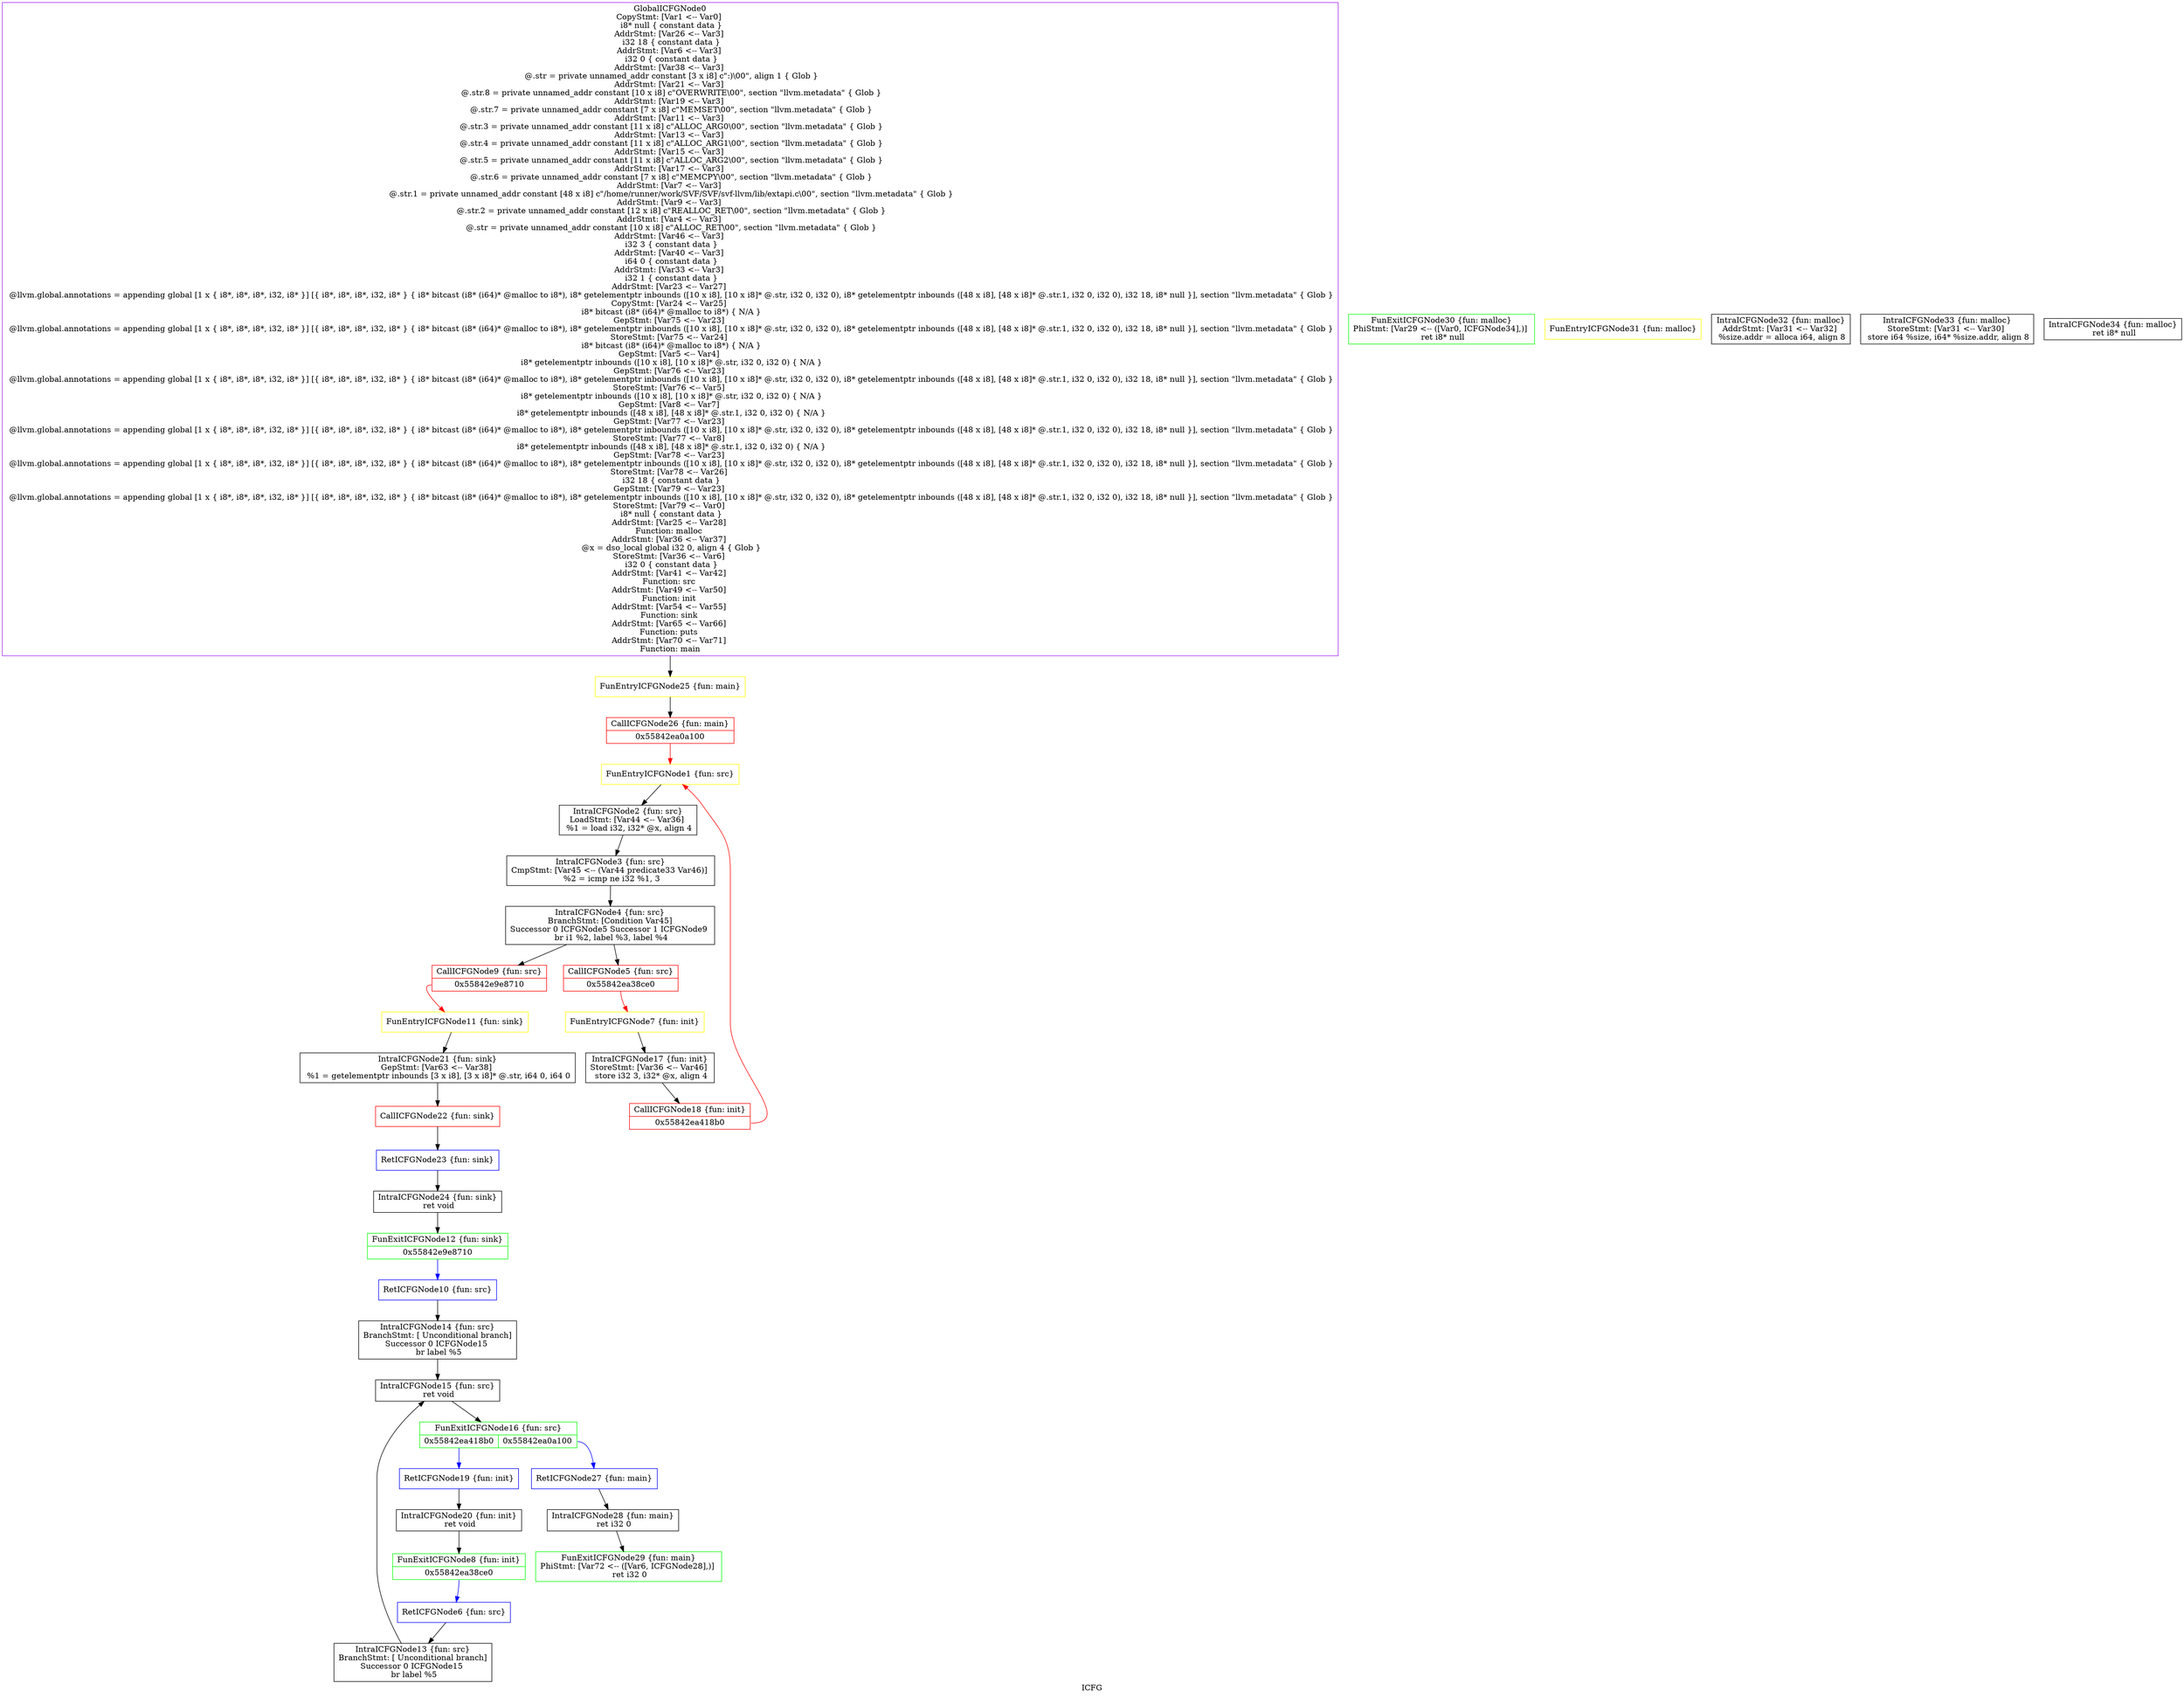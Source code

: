 digraph "ICFG" {
	label="ICFG";

	Node0x55842ea03300 [shape=record,color=purple,label="{GlobalICFGNode0\nCopyStmt: [Var1 \<-- Var0]  \n i8* null \{ constant data \}\nAddrStmt: [Var26 \<-- Var3]  \n i32 18 \{ constant data \}\nAddrStmt: [Var6 \<-- Var3]  \n i32 0 \{ constant data \}\nAddrStmt: [Var38 \<-- Var3]  \n @.str = private unnamed_addr constant [3 x i8] c\":)\\00\", align 1 \{ Glob  \}\nAddrStmt: [Var21 \<-- Var3]  \n @.str.8 = private unnamed_addr constant [10 x i8] c\"OVERWRITE\\00\", section \"llvm.metadata\" \{ Glob  \}\nAddrStmt: [Var19 \<-- Var3]  \n @.str.7 = private unnamed_addr constant [7 x i8] c\"MEMSET\\00\", section \"llvm.metadata\" \{ Glob  \}\nAddrStmt: [Var11 \<-- Var3]  \n @.str.3 = private unnamed_addr constant [11 x i8] c\"ALLOC_ARG0\\00\", section \"llvm.metadata\" \{ Glob  \}\nAddrStmt: [Var13 \<-- Var3]  \n @.str.4 = private unnamed_addr constant [11 x i8] c\"ALLOC_ARG1\\00\", section \"llvm.metadata\" \{ Glob  \}\nAddrStmt: [Var15 \<-- Var3]  \n @.str.5 = private unnamed_addr constant [11 x i8] c\"ALLOC_ARG2\\00\", section \"llvm.metadata\" \{ Glob  \}\nAddrStmt: [Var17 \<-- Var3]  \n @.str.6 = private unnamed_addr constant [7 x i8] c\"MEMCPY\\00\", section \"llvm.metadata\" \{ Glob  \}\nAddrStmt: [Var7 \<-- Var3]  \n @.str.1 = private unnamed_addr constant [48 x i8] c\"/home/runner/work/SVF/SVF/svf-llvm/lib/extapi.c\\00\", section \"llvm.metadata\" \{ Glob  \}\nAddrStmt: [Var9 \<-- Var3]  \n @.str.2 = private unnamed_addr constant [12 x i8] c\"REALLOC_RET\\00\", section \"llvm.metadata\" \{ Glob  \}\nAddrStmt: [Var4 \<-- Var3]  \n @.str = private unnamed_addr constant [10 x i8] c\"ALLOC_RET\\00\", section \"llvm.metadata\" \{ Glob  \}\nAddrStmt: [Var46 \<-- Var3]  \n i32 3 \{ constant data \}\nAddrStmt: [Var40 \<-- Var3]  \n i64 0 \{ constant data \}\nAddrStmt: [Var33 \<-- Var3]  \n i32 1 \{ constant data \}\nAddrStmt: [Var23 \<-- Var27]  \n @llvm.global.annotations = appending global [1 x \{ i8*, i8*, i8*, i32, i8* \}] [\{ i8*, i8*, i8*, i32, i8* \} \{ i8* bitcast (i8* (i64)* @malloc to i8*), i8* getelementptr inbounds ([10 x i8], [10 x i8]* @.str, i32 0, i32 0), i8* getelementptr inbounds ([48 x i8], [48 x i8]* @.str.1, i32 0, i32 0), i32 18, i8* null \}], section \"llvm.metadata\" \{ Glob  \}\nCopyStmt: [Var24 \<-- Var25]  \n i8* bitcast (i8* (i64)* @malloc to i8*) \{ N/A \}\nGepStmt: [Var75 \<-- Var23]  \n @llvm.global.annotations = appending global [1 x \{ i8*, i8*, i8*, i32, i8* \}] [\{ i8*, i8*, i8*, i32, i8* \} \{ i8* bitcast (i8* (i64)* @malloc to i8*), i8* getelementptr inbounds ([10 x i8], [10 x i8]* @.str, i32 0, i32 0), i8* getelementptr inbounds ([48 x i8], [48 x i8]* @.str.1, i32 0, i32 0), i32 18, i8* null \}], section \"llvm.metadata\" \{ Glob  \}\nStoreStmt: [Var75 \<-- Var24]  \n i8* bitcast (i8* (i64)* @malloc to i8*) \{ N/A \}\nGepStmt: [Var5 \<-- Var4]  \n i8* getelementptr inbounds ([10 x i8], [10 x i8]* @.str, i32 0, i32 0) \{ N/A \}\nGepStmt: [Var76 \<-- Var23]  \n @llvm.global.annotations = appending global [1 x \{ i8*, i8*, i8*, i32, i8* \}] [\{ i8*, i8*, i8*, i32, i8* \} \{ i8* bitcast (i8* (i64)* @malloc to i8*), i8* getelementptr inbounds ([10 x i8], [10 x i8]* @.str, i32 0, i32 0), i8* getelementptr inbounds ([48 x i8], [48 x i8]* @.str.1, i32 0, i32 0), i32 18, i8* null \}], section \"llvm.metadata\" \{ Glob  \}\nStoreStmt: [Var76 \<-- Var5]  \n i8* getelementptr inbounds ([10 x i8], [10 x i8]* @.str, i32 0, i32 0) \{ N/A \}\nGepStmt: [Var8 \<-- Var7]  \n i8* getelementptr inbounds ([48 x i8], [48 x i8]* @.str.1, i32 0, i32 0) \{ N/A \}\nGepStmt: [Var77 \<-- Var23]  \n @llvm.global.annotations = appending global [1 x \{ i8*, i8*, i8*, i32, i8* \}] [\{ i8*, i8*, i8*, i32, i8* \} \{ i8* bitcast (i8* (i64)* @malloc to i8*), i8* getelementptr inbounds ([10 x i8], [10 x i8]* @.str, i32 0, i32 0), i8* getelementptr inbounds ([48 x i8], [48 x i8]* @.str.1, i32 0, i32 0), i32 18, i8* null \}], section \"llvm.metadata\" \{ Glob  \}\nStoreStmt: [Var77 \<-- Var8]  \n i8* getelementptr inbounds ([48 x i8], [48 x i8]* @.str.1, i32 0, i32 0) \{ N/A \}\nGepStmt: [Var78 \<-- Var23]  \n @llvm.global.annotations = appending global [1 x \{ i8*, i8*, i8*, i32, i8* \}] [\{ i8*, i8*, i8*, i32, i8* \} \{ i8* bitcast (i8* (i64)* @malloc to i8*), i8* getelementptr inbounds ([10 x i8], [10 x i8]* @.str, i32 0, i32 0), i8* getelementptr inbounds ([48 x i8], [48 x i8]* @.str.1, i32 0, i32 0), i32 18, i8* null \}], section \"llvm.metadata\" \{ Glob  \}\nStoreStmt: [Var78 \<-- Var26]  \n i32 18 \{ constant data \}\nGepStmt: [Var79 \<-- Var23]  \n @llvm.global.annotations = appending global [1 x \{ i8*, i8*, i8*, i32, i8* \}] [\{ i8*, i8*, i8*, i32, i8* \} \{ i8* bitcast (i8* (i64)* @malloc to i8*), i8* getelementptr inbounds ([10 x i8], [10 x i8]* @.str, i32 0, i32 0), i8* getelementptr inbounds ([48 x i8], [48 x i8]* @.str.1, i32 0, i32 0), i32 18, i8* null \}], section \"llvm.metadata\" \{ Glob  \}\nStoreStmt: [Var79 \<-- Var0]  \n i8* null \{ constant data \}\nAddrStmt: [Var25 \<-- Var28]  \nFunction: malloc \nAddrStmt: [Var36 \<-- Var37]  \n @x = dso_local global i32 0, align 4 \{ Glob  \}\nStoreStmt: [Var36 \<-- Var6]  \n i32 0 \{ constant data \}\nAddrStmt: [Var41 \<-- Var42]  \nFunction: src \nAddrStmt: [Var49 \<-- Var50]  \nFunction: init \nAddrStmt: [Var54 \<-- Var55]  \nFunction: sink \nAddrStmt: [Var65 \<-- Var66]  \nFunction: puts \nAddrStmt: [Var70 \<-- Var71]  \nFunction: main }"];
	Node0x55842ea03300 -> Node0x55842ea540f0[style=solid];
	Node0x55842ea14040 [shape=record,color=yellow,label="{FunEntryICFGNode1 \{fun: src\}}"];
	Node0x55842ea14040 -> Node0x55842ea45d60[style=solid];
	Node0x55842ea45d60 [shape=record,color=black,label="{IntraICFGNode2 \{fun: src\}\nLoadStmt: [Var44 \<-- Var36]  \n   %1 = load i32, i32* @x, align 4 }"];
	Node0x55842ea45d60 -> Node0x55842ea42440[style=solid];
	Node0x55842ea42440 [shape=record,color=black,label="{IntraICFGNode3 \{fun: src\}\nCmpStmt: [Var45 \<-- (Var44 predicate33 Var46)]  \n   %2 = icmp ne i32 %1, 3 }"];
	Node0x55842ea42440 -> Node0x55842ea43000[style=solid];
	Node0x55842ea43000 [shape=record,color=black,label="{IntraICFGNode4 \{fun: src\}\nBranchStmt: [Condition Var45]\nSuccessor 0 ICFGNode5   Successor 1 ICFGNode9   \n   br i1 %2, label %3, label %4 }"];
	Node0x55842ea43000 -> Node0x55842ea1eea0[style=solid];
	Node0x55842ea43000 -> Node0x55842ea52770[style=solid];
	Node0x55842ea1eea0 [shape=record,color=red,label="{CallICFGNode5 \{fun: src\}|{<s0>0x55842ea38ce0}}"];
	Node0x55842ea1eea0:s0 -> Node0x55842e9df710[style=solid,color=red];
	Node0x55842ea08270 [shape=record,color=blue,label="{RetICFGNode6 \{fun: src\}}"];
	Node0x55842ea08270 -> Node0x55842ea4b910[style=solid];
	Node0x55842e9df710 [shape=record,color=yellow,label="{FunEntryICFGNode7 \{fun: init\}}"];
	Node0x55842e9df710 -> Node0x55842ea51470[style=solid];
	Node0x55842ea47f00 [shape=record,color=green,label="{FunExitICFGNode8 \{fun: init\}|{<s0>0x55842ea38ce0}}"];
	Node0x55842ea47f00:s0 -> Node0x55842ea08270[style=solid,color=blue];
	Node0x55842ea52770 [shape=record,color=red,label="{CallICFGNode9 \{fun: src\}|{<s0>0x55842e9e8710}}"];
	Node0x55842ea52770:s0 -> Node0x55842e9de590[style=solid,color=red];
	Node0x55842e9e2300 [shape=record,color=blue,label="{RetICFGNode10 \{fun: src\}}"];
	Node0x55842e9e2300 -> Node0x55842ea4c840[style=solid];
	Node0x55842e9de590 [shape=record,color=yellow,label="{FunEntryICFGNode11 \{fun: sink\}}"];
	Node0x55842e9de590 -> Node0x55842ea55cf0[style=solid];
	Node0x55842ea49320 [shape=record,color=green,label="{FunExitICFGNode12 \{fun: sink\}|{<s0>0x55842e9e8710}}"];
	Node0x55842ea49320:s0 -> Node0x55842e9e2300[style=solid,color=blue];
	Node0x55842ea4b910 [shape=record,color=black,label="{IntraICFGNode13 \{fun: src\}\nBranchStmt: [ Unconditional branch]\nSuccessor 0 ICFGNode15   \n   br label %5 }"];
	Node0x55842ea4b910 -> Node0x55842ea4d5f0[style=solid];
	Node0x55842ea4c840 [shape=record,color=black,label="{IntraICFGNode14 \{fun: src\}\nBranchStmt: [ Unconditional branch]\nSuccessor 0 ICFGNode15   \n   br label %5 }"];
	Node0x55842ea4c840 -> Node0x55842ea4d5f0[style=solid];
	Node0x55842ea4d5f0 [shape=record,color=black,label="{IntraICFGNode15 \{fun: src\}\n   ret void }"];
	Node0x55842ea4d5f0 -> Node0x55842ea4dc10[style=solid];
	Node0x55842ea4dc10 [shape=record,color=green,label="{FunExitICFGNode16 \{fun: src\}|{<s0>0x55842ea418b0|<s1>0x55842ea0a100}}"];
	Node0x55842ea4dc10:s0 -> Node0x55842e9d65d0[style=solid,color=blue];
	Node0x55842ea4dc10:s1 -> Node0x55842e9e0b70[style=solid,color=blue];
	Node0x55842ea51470 [shape=record,color=black,label="{IntraICFGNode17 \{fun: init\}\nStoreStmt: [Var36 \<-- Var46]  \n   store i32 3, i32* @x, align 4 }"];
	Node0x55842ea51470 -> Node0x55842e9dd440[style=solid];
	Node0x55842e9dd440 [shape=record,color=red,label="{CallICFGNode18 \{fun: init\}|{<s0>0x55842ea418b0}}"];
	Node0x55842e9dd440:s0 -> Node0x55842ea14040[style=solid,color=red];
	Node0x55842e9d65d0 [shape=record,color=blue,label="{RetICFGNode19 \{fun: init\}}"];
	Node0x55842e9d65d0 -> Node0x55842ea53060[style=solid];
	Node0x55842ea53060 [shape=record,color=black,label="{IntraICFGNode20 \{fun: init\}\n   ret void }"];
	Node0x55842ea53060 -> Node0x55842ea47f00[style=solid];
	Node0x55842ea55cf0 [shape=record,color=black,label="{IntraICFGNode21 \{fun: sink\}\nGepStmt: [Var63 \<-- Var38]  \n   %1 = getelementptr inbounds [3 x i8], [3 x i8]* @.str, i64 0, i64 0 }"];
	Node0x55842ea55cf0 -> Node0x55842ea4b050[style=solid];
	Node0x55842ea4b050 [shape=record,color=red,label="{CallICFGNode22 \{fun: sink\}}"];
	Node0x55842ea4b050 -> Node0x55842e9d03b0[style=solid];
	Node0x55842e9d03b0 [shape=record,color=blue,label="{RetICFGNode23 \{fun: sink\}}"];
	Node0x55842e9d03b0 -> Node0x55842ea3dfc0[style=solid];
	Node0x55842ea3dfc0 [shape=record,color=black,label="{IntraICFGNode24 \{fun: sink\}\n   ret void }"];
	Node0x55842ea3dfc0 -> Node0x55842ea49320[style=solid];
	Node0x55842ea540f0 [shape=record,color=yellow,label="{FunEntryICFGNode25 \{fun: main\}}"];
	Node0x55842ea540f0 -> Node0x55842ea49e80[style=solid];
	Node0x55842ea49e80 [shape=record,color=red,label="{CallICFGNode26 \{fun: main\}|{<s0>0x55842ea0a100}}"];
	Node0x55842ea49e80:s0 -> Node0x55842ea14040[style=solid,color=red];
	Node0x55842e9e0b70 [shape=record,color=blue,label="{RetICFGNode27 \{fun: main\}}"];
	Node0x55842e9e0b70 -> Node0x55842ea54270[style=solid];
	Node0x55842ea54270 [shape=record,color=black,label="{IntraICFGNode28 \{fun: main\}\n   ret i32 0 }"];
	Node0x55842ea54270 -> Node0x55842ea02d90[style=solid];
	Node0x55842ea02d90 [shape=record,color=green,label="{FunExitICFGNode29 \{fun: main\}\nPhiStmt: [Var72 \<-- ([Var6, ICFGNode28],)]  \n   ret i32 0 }"];
	Node0x55842e9f1c00 [shape=record,color=green,label="{FunExitICFGNode30 \{fun: malloc\}\nPhiStmt: [Var29 \<-- ([Var0, ICFGNode34],)]  \n   ret i8* null }"];
	Node0x55842e9f0e00 [shape=record,color=yellow,label="{FunEntryICFGNode31 \{fun: malloc\}}"];
	Node0x55842e9f04c0 [shape=record,color=black,label="{IntraICFGNode32 \{fun: malloc\}\nAddrStmt: [Var31 \<-- Var32]  \n   %size.addr = alloca i64, align 8 }"];
	Node0x55842e9efb80 [shape=record,color=black,label="{IntraICFGNode33 \{fun: malloc\}\nStoreStmt: [Var31 \<-- Var30]  \n   store i64 %size, i64* %size.addr, align 8 }"];
	Node0x55842e9ee1f0 [shape=record,color=black,label="{IntraICFGNode34 \{fun: malloc\}\n   ret i8* null }"];
}
